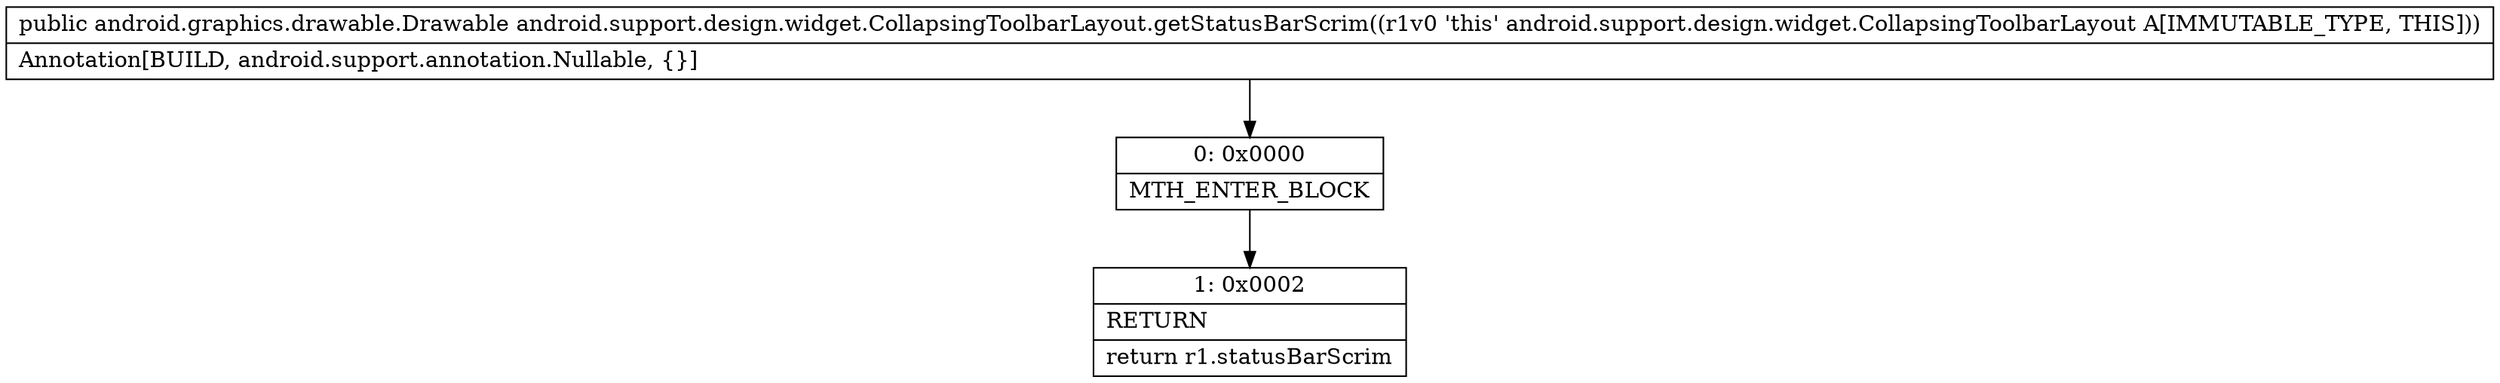 digraph "CFG forandroid.support.design.widget.CollapsingToolbarLayout.getStatusBarScrim()Landroid\/graphics\/drawable\/Drawable;" {
Node_0 [shape=record,label="{0\:\ 0x0000|MTH_ENTER_BLOCK\l}"];
Node_1 [shape=record,label="{1\:\ 0x0002|RETURN\l|return r1.statusBarScrim\l}"];
MethodNode[shape=record,label="{public android.graphics.drawable.Drawable android.support.design.widget.CollapsingToolbarLayout.getStatusBarScrim((r1v0 'this' android.support.design.widget.CollapsingToolbarLayout A[IMMUTABLE_TYPE, THIS]))  | Annotation[BUILD, android.support.annotation.Nullable, \{\}]\l}"];
MethodNode -> Node_0;
Node_0 -> Node_1;
}

